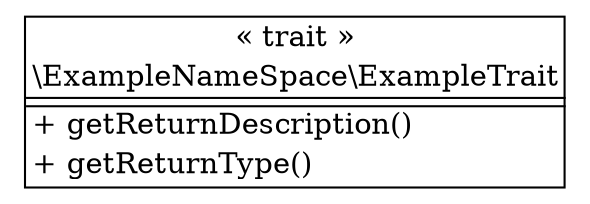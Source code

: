 digraph "Class Diagram" {
  node [shape=plaintext]
  "\\ExampleNameSpace\\ExampleTrait" [
    label=<
<table border="1" cellpadding="2" cellspacing="0" cellborder="0">
<tr><td align="center">&laquo; trait &raquo;</td></tr>
<tr><td align="center" title="trait ExampleTrait">\\ExampleNameSpace\\ExampleTrait</td></tr><hr />
<tr><td></td></tr>
<hr />
<tr><td align="left" title="public getReturnDescription">+ getReturnDescription()</td></tr>
<tr><td align="left" title="public getReturnType">+ getReturnType()</td></tr>
</table>
  >
  ];
}